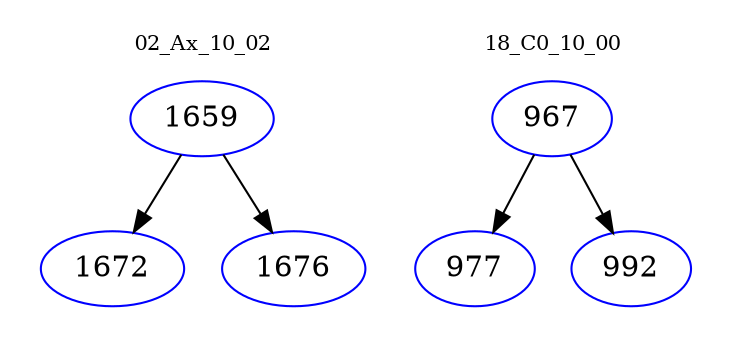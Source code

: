 digraph{
subgraph cluster_0 {
color = white
label = "02_Ax_10_02";
fontsize=10;
T0_1659 [label="1659", color="blue"]
T0_1659 -> T0_1672 [color="black"]
T0_1672 [label="1672", color="blue"]
T0_1659 -> T0_1676 [color="black"]
T0_1676 [label="1676", color="blue"]
}
subgraph cluster_1 {
color = white
label = "18_C0_10_00";
fontsize=10;
T1_967 [label="967", color="blue"]
T1_967 -> T1_977 [color="black"]
T1_977 [label="977", color="blue"]
T1_967 -> T1_992 [color="black"]
T1_992 [label="992", color="blue"]
}
}
